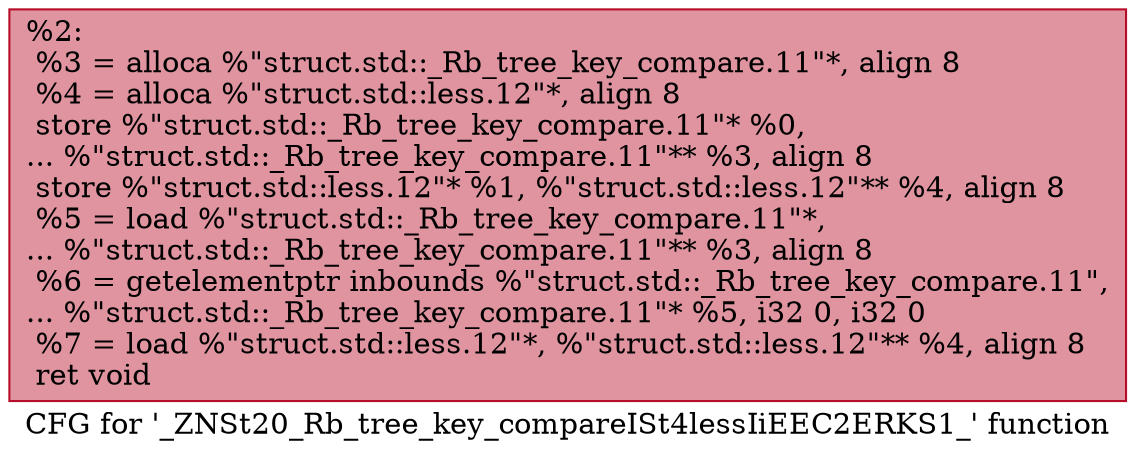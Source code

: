 digraph "CFG for '_ZNSt20_Rb_tree_key_compareISt4lessIiEEC2ERKS1_' function" {
	label="CFG for '_ZNSt20_Rb_tree_key_compareISt4lessIiEEC2ERKS1_' function";

	Node0x55a8468190f0 [shape=record,color="#b70d28ff", style=filled, fillcolor="#b70d2870",label="{%2:\l  %3 = alloca %\"struct.std::_Rb_tree_key_compare.11\"*, align 8\l  %4 = alloca %\"struct.std::less.12\"*, align 8\l  store %\"struct.std::_Rb_tree_key_compare.11\"* %0,\l... %\"struct.std::_Rb_tree_key_compare.11\"** %3, align 8\l  store %\"struct.std::less.12\"* %1, %\"struct.std::less.12\"** %4, align 8\l  %5 = load %\"struct.std::_Rb_tree_key_compare.11\"*,\l... %\"struct.std::_Rb_tree_key_compare.11\"** %3, align 8\l  %6 = getelementptr inbounds %\"struct.std::_Rb_tree_key_compare.11\",\l... %\"struct.std::_Rb_tree_key_compare.11\"* %5, i32 0, i32 0\l  %7 = load %\"struct.std::less.12\"*, %\"struct.std::less.12\"** %4, align 8\l  ret void\l}"];
}
